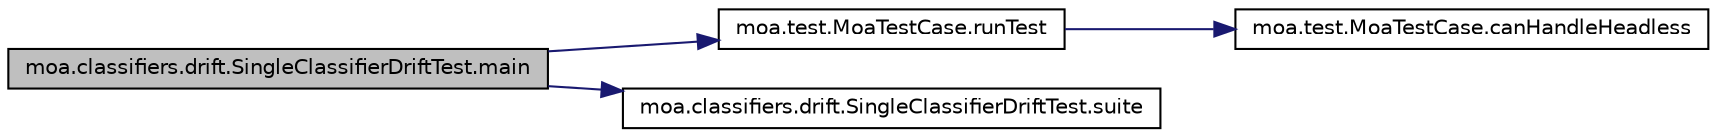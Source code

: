 digraph G
{
  edge [fontname="Helvetica",fontsize="10",labelfontname="Helvetica",labelfontsize="10"];
  node [fontname="Helvetica",fontsize="10",shape=record];
  rankdir=LR;
  Node1 [label="moa.classifiers.drift.SingleClassifierDriftTest.main",height=0.2,width=0.4,color="black", fillcolor="grey75", style="filled" fontcolor="black"];
  Node1 -> Node2 [color="midnightblue",fontsize="10",style="solid",fontname="Helvetica"];
  Node2 [label="moa.test.MoaTestCase.runTest",height=0.2,width=0.4,color="black", fillcolor="white", style="filled",URL="$classmoa_1_1test_1_1MoaTestCase.html#a4c31a77a84e2e63c9237ca76f3a5ec7f",tooltip="Override to run the test and assert its state."];
  Node2 -> Node3 [color="midnightblue",fontsize="10",style="solid",fontname="Helvetica"];
  Node3 [label="moa.test.MoaTestCase.canHandleHeadless",height=0.2,width=0.4,color="black", fillcolor="white", style="filled",URL="$classmoa_1_1test_1_1MoaTestCase.html#a9243c5aff3dbbd981f966fd8f2c8157e",tooltip="Returns whether the test can be executed in a headless environment."];
  Node1 -> Node4 [color="midnightblue",fontsize="10",style="solid",fontname="Helvetica"];
  Node4 [label="moa.classifiers.drift.SingleClassifierDriftTest.suite",height=0.2,width=0.4,color="black", fillcolor="white", style="filled",URL="$classmoa_1_1classifiers_1_1drift_1_1SingleClassifierDriftTest.html#a08fb8571b5a29375f717313a1e59958a",tooltip="Returns a test suite."];
}
